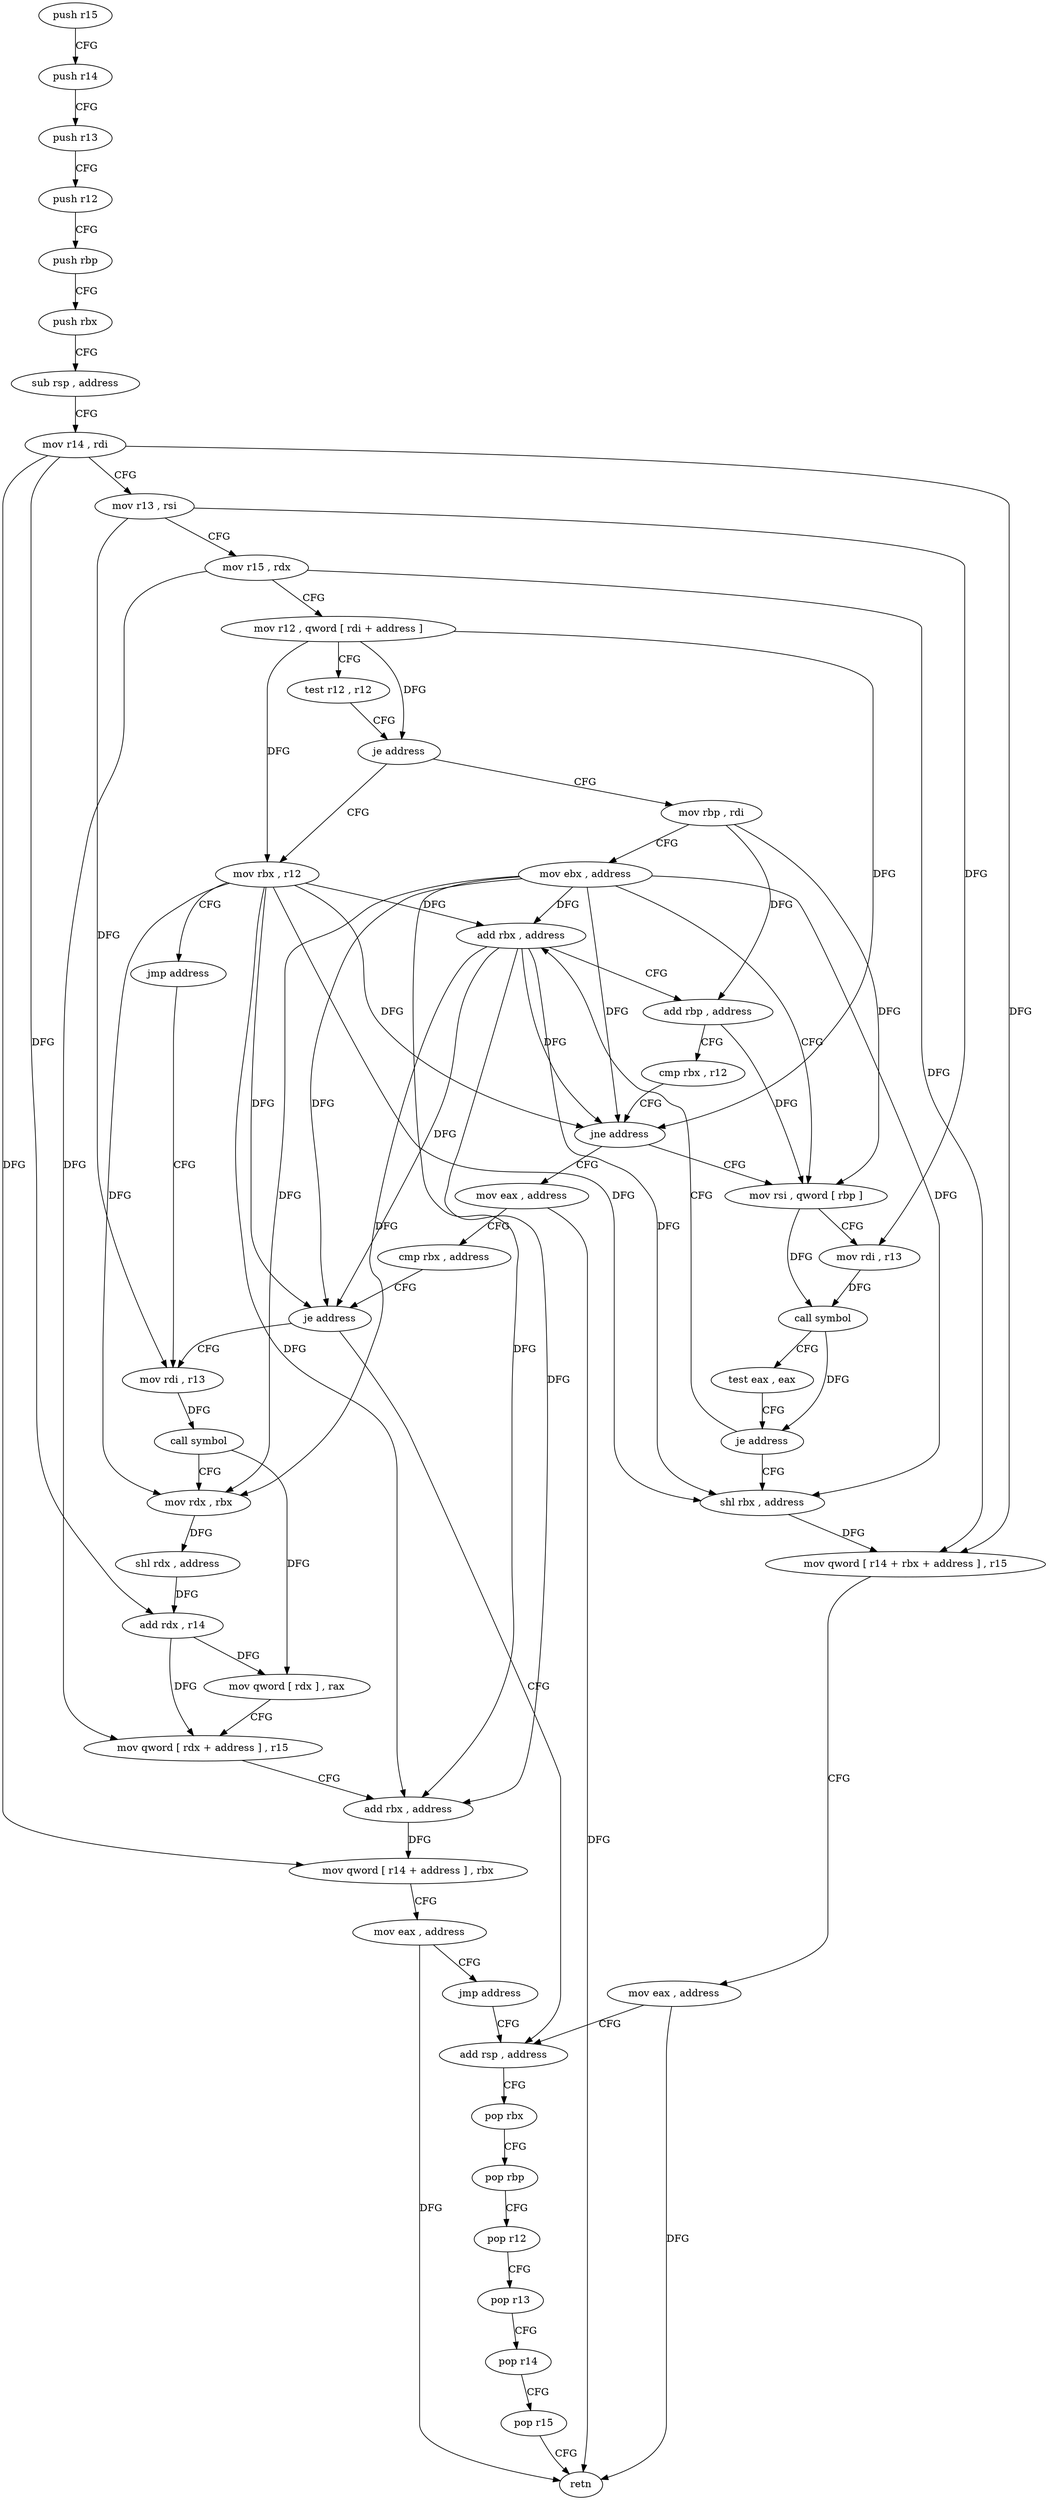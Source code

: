 digraph "func" {
"156557" [label = "push r15" ]
"156559" [label = "push r14" ]
"156561" [label = "push r13" ]
"156563" [label = "push r12" ]
"156565" [label = "push rbp" ]
"156566" [label = "push rbx" ]
"156567" [label = "sub rsp , address" ]
"156571" [label = "mov r14 , rdi" ]
"156574" [label = "mov r13 , rsi" ]
"156577" [label = "mov r15 , rdx" ]
"156580" [label = "mov r12 , qword [ rdi + address ]" ]
"156587" [label = "test r12 , r12" ]
"156590" [label = "je address" ]
"156712" [label = "mov rbx , r12" ]
"156592" [label = "mov rbp , rdi" ]
"156715" [label = "jmp address" ]
"156640" [label = "mov rdi , r13" ]
"156595" [label = "mov ebx , address" ]
"156600" [label = "mov rsi , qword [ rbp ]" ]
"156643" [label = "call symbol" ]
"156648" [label = "mov rdx , rbx" ]
"156651" [label = "shl rdx , address" ]
"156655" [label = "add rdx , r14" ]
"156658" [label = "mov qword [ rdx ] , rax" ]
"156661" [label = "mov qword [ rdx + address ] , r15" ]
"156665" [label = "add rbx , address" ]
"156669" [label = "mov qword [ r14 + address ] , rbx" ]
"156676" [label = "mov eax , address" ]
"156681" [label = "jmp address" ]
"156697" [label = "add rsp , address" ]
"156683" [label = "shl rbx , address" ]
"156687" [label = "mov qword [ r14 + rbx + address ] , r15" ]
"156692" [label = "mov eax , address" ]
"156616" [label = "add rbx , address" ]
"156620" [label = "add rbp , address" ]
"156624" [label = "cmp rbx , r12" ]
"156627" [label = "jne address" ]
"156629" [label = "mov eax , address" ]
"156701" [label = "pop rbx" ]
"156702" [label = "pop rbp" ]
"156703" [label = "pop r12" ]
"156705" [label = "pop r13" ]
"156707" [label = "pop r14" ]
"156709" [label = "pop r15" ]
"156711" [label = "retn" ]
"156604" [label = "mov rdi , r13" ]
"156607" [label = "call symbol" ]
"156612" [label = "test eax , eax" ]
"156614" [label = "je address" ]
"156634" [label = "cmp rbx , address" ]
"156638" [label = "je address" ]
"156557" -> "156559" [ label = "CFG" ]
"156559" -> "156561" [ label = "CFG" ]
"156561" -> "156563" [ label = "CFG" ]
"156563" -> "156565" [ label = "CFG" ]
"156565" -> "156566" [ label = "CFG" ]
"156566" -> "156567" [ label = "CFG" ]
"156567" -> "156571" [ label = "CFG" ]
"156571" -> "156574" [ label = "CFG" ]
"156571" -> "156655" [ label = "DFG" ]
"156571" -> "156669" [ label = "DFG" ]
"156571" -> "156687" [ label = "DFG" ]
"156574" -> "156577" [ label = "CFG" ]
"156574" -> "156640" [ label = "DFG" ]
"156574" -> "156604" [ label = "DFG" ]
"156577" -> "156580" [ label = "CFG" ]
"156577" -> "156661" [ label = "DFG" ]
"156577" -> "156687" [ label = "DFG" ]
"156580" -> "156587" [ label = "CFG" ]
"156580" -> "156590" [ label = "DFG" ]
"156580" -> "156712" [ label = "DFG" ]
"156580" -> "156627" [ label = "DFG" ]
"156587" -> "156590" [ label = "CFG" ]
"156590" -> "156712" [ label = "CFG" ]
"156590" -> "156592" [ label = "CFG" ]
"156712" -> "156715" [ label = "CFG" ]
"156712" -> "156648" [ label = "DFG" ]
"156712" -> "156665" [ label = "DFG" ]
"156712" -> "156683" [ label = "DFG" ]
"156712" -> "156616" [ label = "DFG" ]
"156712" -> "156627" [ label = "DFG" ]
"156712" -> "156638" [ label = "DFG" ]
"156592" -> "156595" [ label = "CFG" ]
"156592" -> "156600" [ label = "DFG" ]
"156592" -> "156620" [ label = "DFG" ]
"156715" -> "156640" [ label = "CFG" ]
"156640" -> "156643" [ label = "DFG" ]
"156595" -> "156600" [ label = "CFG" ]
"156595" -> "156648" [ label = "DFG" ]
"156595" -> "156665" [ label = "DFG" ]
"156595" -> "156683" [ label = "DFG" ]
"156595" -> "156616" [ label = "DFG" ]
"156595" -> "156627" [ label = "DFG" ]
"156595" -> "156638" [ label = "DFG" ]
"156600" -> "156604" [ label = "CFG" ]
"156600" -> "156607" [ label = "DFG" ]
"156643" -> "156648" [ label = "CFG" ]
"156643" -> "156658" [ label = "DFG" ]
"156648" -> "156651" [ label = "DFG" ]
"156651" -> "156655" [ label = "DFG" ]
"156655" -> "156658" [ label = "DFG" ]
"156655" -> "156661" [ label = "DFG" ]
"156658" -> "156661" [ label = "CFG" ]
"156661" -> "156665" [ label = "CFG" ]
"156665" -> "156669" [ label = "DFG" ]
"156669" -> "156676" [ label = "CFG" ]
"156676" -> "156681" [ label = "CFG" ]
"156676" -> "156711" [ label = "DFG" ]
"156681" -> "156697" [ label = "CFG" ]
"156697" -> "156701" [ label = "CFG" ]
"156683" -> "156687" [ label = "DFG" ]
"156687" -> "156692" [ label = "CFG" ]
"156692" -> "156697" [ label = "CFG" ]
"156692" -> "156711" [ label = "DFG" ]
"156616" -> "156620" [ label = "CFG" ]
"156616" -> "156648" [ label = "DFG" ]
"156616" -> "156665" [ label = "DFG" ]
"156616" -> "156683" [ label = "DFG" ]
"156616" -> "156627" [ label = "DFG" ]
"156616" -> "156638" [ label = "DFG" ]
"156620" -> "156624" [ label = "CFG" ]
"156620" -> "156600" [ label = "DFG" ]
"156624" -> "156627" [ label = "CFG" ]
"156627" -> "156600" [ label = "CFG" ]
"156627" -> "156629" [ label = "CFG" ]
"156629" -> "156634" [ label = "CFG" ]
"156629" -> "156711" [ label = "DFG" ]
"156701" -> "156702" [ label = "CFG" ]
"156702" -> "156703" [ label = "CFG" ]
"156703" -> "156705" [ label = "CFG" ]
"156705" -> "156707" [ label = "CFG" ]
"156707" -> "156709" [ label = "CFG" ]
"156709" -> "156711" [ label = "CFG" ]
"156604" -> "156607" [ label = "DFG" ]
"156607" -> "156612" [ label = "CFG" ]
"156607" -> "156614" [ label = "DFG" ]
"156612" -> "156614" [ label = "CFG" ]
"156614" -> "156683" [ label = "CFG" ]
"156614" -> "156616" [ label = "CFG" ]
"156634" -> "156638" [ label = "CFG" ]
"156638" -> "156697" [ label = "CFG" ]
"156638" -> "156640" [ label = "CFG" ]
}
